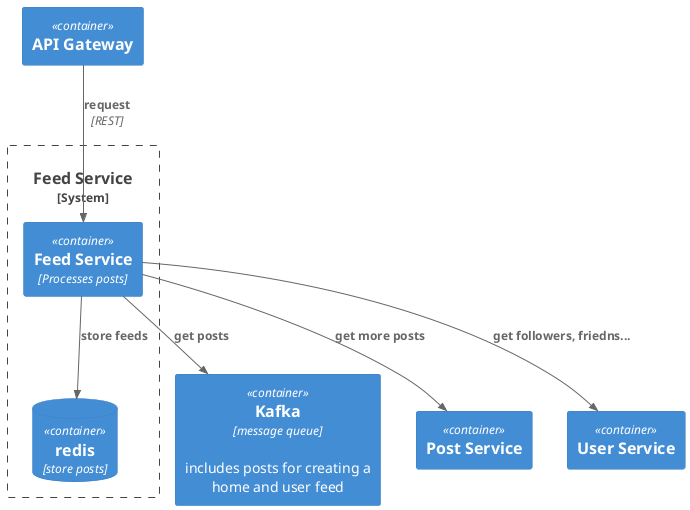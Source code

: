 @startuml
!include <C4/C4_Container>

Container(apiGateway, "API Gateway")
Container(kafka, "Kafka", "message queue", "includes posts for creating a home and user feed")
Container(postService, "Post Service", "")
Container(userService, "User Service", "")

System_Boundary(feedSystem, "Feed Service") {
    Container(feedService, "Feed Service", "Processes posts")
    ContainerDb(redis, "redis", "store posts")
}

Rel(apiGateway, feedService, "request", "REST")
Rel(feedService, redis, "store feeds")
Rel(feedService, kafka, "get posts")
Rel(feedService, postService, "get more posts")
Rel(feedService, userService, "get followers, friedns...")


@enduml
